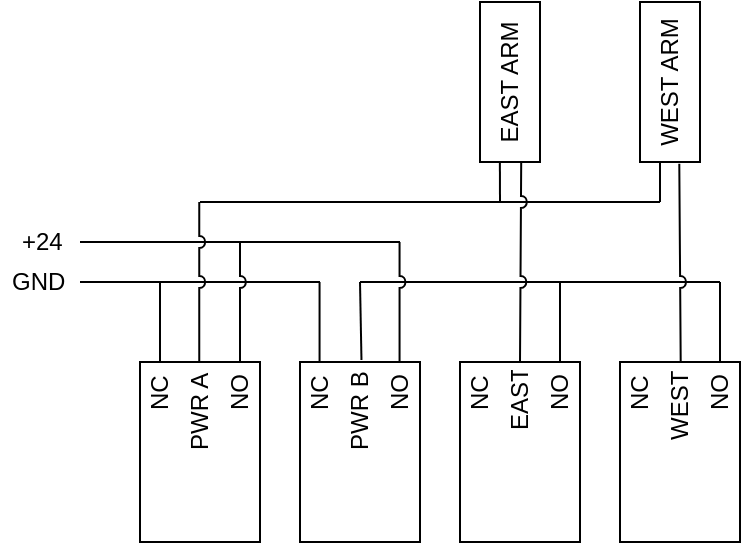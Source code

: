 <mxfile version="28.0.4">
  <diagram name="Page-1" id="ZWbGV-toBqhRJvDP0lu2">
    <mxGraphModel dx="529" dy="979" grid="1" gridSize="10" guides="1" tooltips="1" connect="1" arrows="1" fold="1" page="1" pageScale="1" pageWidth="900" pageHeight="500" math="0" shadow="0">
      <root>
        <mxCell id="0" />
        <mxCell id="1" parent="0" />
        <mxCell id="hawHB_Q6uiLJHAOetKK2-36" value="" style="endArrow=none;html=1;rounded=0;" edge="1" parent="1">
          <mxGeometry width="50" height="50" relative="1" as="geometry">
            <mxPoint x="220" y="40" as="sourcePoint" />
            <mxPoint x="400" y="40" as="targetPoint" />
          </mxGeometry>
        </mxCell>
        <mxCell id="hawHB_Q6uiLJHAOetKK2-43" value="" style="rounded=0;whiteSpace=wrap;html=1;" vertex="1" parent="1">
          <mxGeometry x="360" y="-100" width="30" height="80" as="geometry" />
        </mxCell>
        <mxCell id="hawHB_Q6uiLJHAOetKK2-1" value="" style="rounded=0;whiteSpace=wrap;html=1;" vertex="1" parent="1">
          <mxGeometry x="110" y="80" width="60" height="90" as="geometry" />
        </mxCell>
        <mxCell id="hawHB_Q6uiLJHAOetKK2-2" value="" style="rounded=0;whiteSpace=wrap;html=1;" vertex="1" parent="1">
          <mxGeometry x="190" y="80" width="60" height="90" as="geometry" />
        </mxCell>
        <mxCell id="hawHB_Q6uiLJHAOetKK2-3" value="" style="rounded=0;whiteSpace=wrap;html=1;" vertex="1" parent="1">
          <mxGeometry x="270" y="80" width="60" height="90" as="geometry" />
        </mxCell>
        <mxCell id="hawHB_Q6uiLJHAOetKK2-4" value="" style="rounded=0;whiteSpace=wrap;html=1;" vertex="1" parent="1">
          <mxGeometry x="350" y="80" width="60" height="90" as="geometry" />
        </mxCell>
        <mxCell id="hawHB_Q6uiLJHAOetKK2-5" value="" style="endArrow=none;html=1;rounded=0;" edge="1" parent="1">
          <mxGeometry width="50" height="50" relative="1" as="geometry">
            <mxPoint x="120" y="80" as="sourcePoint" />
            <mxPoint x="120" y="40" as="targetPoint" />
          </mxGeometry>
        </mxCell>
        <mxCell id="hawHB_Q6uiLJHAOetKK2-7" value="" style="endArrow=none;html=1;rounded=0;" edge="1" parent="1">
          <mxGeometry width="50" height="50" relative="1" as="geometry">
            <mxPoint x="80" y="40" as="sourcePoint" />
            <mxPoint x="120" y="40" as="targetPoint" />
          </mxGeometry>
        </mxCell>
        <mxCell id="hawHB_Q6uiLJHAOetKK2-8" value="" style="endArrow=none;html=1;rounded=0;" edge="1" parent="1">
          <mxGeometry width="50" height="50" relative="1" as="geometry">
            <mxPoint x="80" y="20" as="sourcePoint" />
            <mxPoint x="240" y="20" as="targetPoint" />
          </mxGeometry>
        </mxCell>
        <mxCell id="hawHB_Q6uiLJHAOetKK2-9" value="" style="endArrow=none;html=1;rounded=0;jumpStyle=none;" edge="1" parent="1">
          <mxGeometry width="50" height="50" relative="1" as="geometry">
            <mxPoint x="120" y="40" as="sourcePoint" />
            <mxPoint x="200" y="40" as="targetPoint" />
          </mxGeometry>
        </mxCell>
        <mxCell id="hawHB_Q6uiLJHAOetKK2-10" value="" style="endArrow=none;html=1;rounded=0;" edge="1" parent="1">
          <mxGeometry width="50" height="50" relative="1" as="geometry">
            <mxPoint x="199.78" y="80" as="sourcePoint" />
            <mxPoint x="199.78" y="40" as="targetPoint" />
          </mxGeometry>
        </mxCell>
        <mxCell id="hawHB_Q6uiLJHAOetKK2-11" value="" style="endArrow=none;html=1;rounded=0;jumpStyle=arc;" edge="1" parent="1">
          <mxGeometry width="50" height="50" relative="1" as="geometry">
            <mxPoint x="239.78" y="80" as="sourcePoint" />
            <mxPoint x="239.78" y="20" as="targetPoint" />
          </mxGeometry>
        </mxCell>
        <mxCell id="hawHB_Q6uiLJHAOetKK2-13" value="+24" style="text;strokeColor=none;fillColor=none;align=left;verticalAlign=middle;spacingLeft=4;spacingRight=4;overflow=hidden;points=[[0,0.5],[1,0.5]];portConstraint=eastwest;rotatable=0;whiteSpace=wrap;html=1;" vertex="1" parent="1">
          <mxGeometry x="45" y="10" width="30" height="20" as="geometry" />
        </mxCell>
        <mxCell id="hawHB_Q6uiLJHAOetKK2-14" value="GND" style="text;strokeColor=none;fillColor=none;align=left;verticalAlign=middle;spacingLeft=4;spacingRight=4;overflow=hidden;points=[[0,0.5],[1,0.5]];portConstraint=eastwest;rotatable=0;whiteSpace=wrap;html=1;" vertex="1" parent="1">
          <mxGeometry x="40" y="30" width="40" height="20" as="geometry" />
        </mxCell>
        <mxCell id="hawHB_Q6uiLJHAOetKK2-18" value="NC" style="text;strokeColor=none;fillColor=none;align=left;verticalAlign=middle;spacingLeft=4;spacingRight=4;overflow=hidden;points=[[0,0.5],[1,0.5]];portConstraint=eastwest;rotatable=0;whiteSpace=wrap;html=1;horizontal=0;" vertex="1" parent="1">
          <mxGeometry x="110" y="80" width="20" height="30" as="geometry" />
        </mxCell>
        <mxCell id="hawHB_Q6uiLJHAOetKK2-20" value="NO" style="text;strokeColor=none;fillColor=none;align=left;verticalAlign=middle;spacingLeft=4;spacingRight=4;overflow=hidden;points=[[0,0.5],[1,0.5]];portConstraint=eastwest;rotatable=0;whiteSpace=wrap;html=1;horizontal=0;" vertex="1" parent="1">
          <mxGeometry x="150" y="80" width="20" height="30" as="geometry" />
        </mxCell>
        <mxCell id="hawHB_Q6uiLJHAOetKK2-21" value="NC" style="text;strokeColor=none;fillColor=none;align=left;verticalAlign=middle;spacingLeft=4;spacingRight=4;overflow=hidden;points=[[0,0.5],[1,0.5]];portConstraint=eastwest;rotatable=0;whiteSpace=wrap;html=1;horizontal=0;" vertex="1" parent="1">
          <mxGeometry x="190" y="80" width="20" height="30" as="geometry" />
        </mxCell>
        <mxCell id="hawHB_Q6uiLJHAOetKK2-22" value="NO" style="text;strokeColor=none;fillColor=none;align=left;verticalAlign=middle;spacingLeft=4;spacingRight=4;overflow=hidden;points=[[0,0.5],[1,0.5]];portConstraint=eastwest;rotatable=0;whiteSpace=wrap;html=1;horizontal=0;" vertex="1" parent="1">
          <mxGeometry x="230" y="80" width="20" height="30" as="geometry" />
        </mxCell>
        <mxCell id="hawHB_Q6uiLJHAOetKK2-23" value="NC" style="text;strokeColor=none;fillColor=none;align=left;verticalAlign=middle;spacingLeft=4;spacingRight=4;overflow=hidden;points=[[0,0.5],[1,0.5]];portConstraint=eastwest;rotatable=0;whiteSpace=wrap;html=1;horizontal=0;" vertex="1" parent="1">
          <mxGeometry x="350" y="80" width="20" height="30" as="geometry" />
        </mxCell>
        <mxCell id="hawHB_Q6uiLJHAOetKK2-24" value="NO" style="text;strokeColor=none;fillColor=none;align=left;verticalAlign=middle;spacingLeft=4;spacingRight=4;overflow=hidden;points=[[0,0.5],[1,0.5]];portConstraint=eastwest;rotatable=0;whiteSpace=wrap;html=1;horizontal=0;" vertex="1" parent="1">
          <mxGeometry x="390" y="80" width="20" height="30" as="geometry" />
        </mxCell>
        <mxCell id="hawHB_Q6uiLJHAOetKK2-25" value="NC" style="text;strokeColor=none;fillColor=none;align=left;verticalAlign=middle;spacingLeft=4;spacingRight=4;overflow=hidden;points=[[0,0.5],[1,0.5]];portConstraint=eastwest;rotatable=0;whiteSpace=wrap;html=1;horizontal=0;" vertex="1" parent="1">
          <mxGeometry x="270" y="80" width="20" height="30" as="geometry" />
        </mxCell>
        <mxCell id="hawHB_Q6uiLJHAOetKK2-26" value="NO" style="text;strokeColor=none;fillColor=none;align=left;verticalAlign=middle;spacingLeft=4;spacingRight=4;overflow=hidden;points=[[0,0.5],[1,0.5]];portConstraint=eastwest;rotatable=0;whiteSpace=wrap;html=1;horizontal=0;" vertex="1" parent="1">
          <mxGeometry x="310" y="80" width="20" height="30" as="geometry" />
        </mxCell>
        <mxCell id="hawHB_Q6uiLJHAOetKK2-27" value="" style="endArrow=none;html=1;rounded=0;jumpStyle=arc;" edge="1" parent="1">
          <mxGeometry width="50" height="50" relative="1" as="geometry">
            <mxPoint x="139.63" y="80" as="sourcePoint" />
            <mxPoint x="139.63" as="targetPoint" />
          </mxGeometry>
        </mxCell>
        <mxCell id="hawHB_Q6uiLJHAOetKK2-28" value="PWR A" style="text;strokeColor=none;fillColor=none;align=left;verticalAlign=middle;spacingLeft=4;spacingRight=4;overflow=hidden;points=[[0,0.5],[1,0.5]];portConstraint=eastwest;rotatable=0;whiteSpace=wrap;html=1;horizontal=0;" vertex="1" parent="1">
          <mxGeometry x="130" y="80" width="20" height="50" as="geometry" />
        </mxCell>
        <mxCell id="hawHB_Q6uiLJHAOetKK2-29" value="PWR B" style="text;strokeColor=none;fillColor=none;align=left;verticalAlign=middle;spacingLeft=4;spacingRight=4;overflow=hidden;points=[[0,0.5],[1,0.5]];portConstraint=eastwest;rotatable=0;whiteSpace=wrap;html=1;horizontal=0;" vertex="1" parent="1">
          <mxGeometry x="210" y="80" width="20" height="50" as="geometry" />
        </mxCell>
        <mxCell id="hawHB_Q6uiLJHAOetKK2-30" value="EAST" style="text;strokeColor=none;fillColor=none;align=left;verticalAlign=middle;spacingLeft=4;spacingRight=4;overflow=hidden;points=[[0,0.5],[1,0.5]];portConstraint=eastwest;rotatable=0;whiteSpace=wrap;html=1;horizontal=0;" vertex="1" parent="1">
          <mxGeometry x="290" y="80" width="20" height="40" as="geometry" />
        </mxCell>
        <mxCell id="hawHB_Q6uiLJHAOetKK2-31" value="WEST" style="text;strokeColor=none;fillColor=none;align=left;verticalAlign=middle;spacingLeft=4;spacingRight=4;overflow=hidden;points=[[0,0.5],[1,0.5]];portConstraint=eastwest;rotatable=0;whiteSpace=wrap;html=1;horizontal=0;" vertex="1" parent="1">
          <mxGeometry x="370" y="80" width="20" height="45" as="geometry" />
        </mxCell>
        <mxCell id="hawHB_Q6uiLJHAOetKK2-32" value="" style="endArrow=none;html=1;rounded=0;exitX=0.537;exitY=-0.021;exitDx=0;exitDy=0;exitPerimeter=0;" edge="1" parent="1" source="hawHB_Q6uiLJHAOetKK2-29">
          <mxGeometry width="50" height="50" relative="1" as="geometry">
            <mxPoint x="215" y="80" as="sourcePoint" />
            <mxPoint x="220" y="40" as="targetPoint" />
          </mxGeometry>
        </mxCell>
        <mxCell id="hawHB_Q6uiLJHAOetKK2-38" value="" style="endArrow=none;html=1;rounded=0;exitX=0.5;exitY=0;exitDx=0;exitDy=0;exitPerimeter=0;" edge="1" parent="1" source="hawHB_Q6uiLJHAOetKK2-26">
          <mxGeometry width="50" height="50" relative="1" as="geometry">
            <mxPoint x="250" y="30" as="sourcePoint" />
            <mxPoint x="320" y="40" as="targetPoint" />
          </mxGeometry>
        </mxCell>
        <mxCell id="hawHB_Q6uiLJHAOetKK2-39" value="" style="endArrow=none;html=1;rounded=0;exitX=0.5;exitY=0;exitDx=0;exitDy=0;exitPerimeter=0;" edge="1" parent="1" source="hawHB_Q6uiLJHAOetKK2-24">
          <mxGeometry width="50" height="50" relative="1" as="geometry">
            <mxPoint x="250" y="30" as="sourcePoint" />
            <mxPoint x="400" y="40" as="targetPoint" />
          </mxGeometry>
        </mxCell>
        <mxCell id="hawHB_Q6uiLJHAOetKK2-40" value="" style="rounded=0;whiteSpace=wrap;html=1;" vertex="1" parent="1">
          <mxGeometry x="280" y="-100" width="30" height="80" as="geometry" />
        </mxCell>
        <mxCell id="hawHB_Q6uiLJHAOetKK2-41" value="EAST ARM" style="text;strokeColor=none;fillColor=none;align=center;verticalAlign=middle;spacingLeft=4;spacingRight=4;overflow=hidden;points=[[0,0.5],[1,0.5]];portConstraint=eastwest;rotatable=0;whiteSpace=wrap;html=1;horizontal=0;" vertex="1" parent="1">
          <mxGeometry x="285" y="-100" width="20" height="80" as="geometry" />
        </mxCell>
        <mxCell id="hawHB_Q6uiLJHAOetKK2-42" value="WEST ARM" style="text;strokeColor=none;fillColor=none;align=center;verticalAlign=middle;spacingLeft=4;spacingRight=4;overflow=hidden;points=[[0,0.5],[1,0.5]];portConstraint=eastwest;rotatable=0;whiteSpace=wrap;html=1;horizontal=0;" vertex="1" parent="1">
          <mxGeometry x="365" y="-100" width="20" height="80" as="geometry" />
        </mxCell>
        <mxCell id="hawHB_Q6uiLJHAOetKK2-46" value="" style="endArrow=none;html=1;rounded=0;" edge="1" parent="1">
          <mxGeometry width="50" height="50" relative="1" as="geometry">
            <mxPoint x="140" as="sourcePoint" />
            <mxPoint x="370" as="targetPoint" />
          </mxGeometry>
        </mxCell>
        <mxCell id="hawHB_Q6uiLJHAOetKK2-47" value="" style="endArrow=none;html=1;rounded=0;" edge="1" parent="1">
          <mxGeometry width="50" height="50" relative="1" as="geometry">
            <mxPoint x="370" as="sourcePoint" />
            <mxPoint x="370" y="-20" as="targetPoint" />
          </mxGeometry>
        </mxCell>
        <mxCell id="hawHB_Q6uiLJHAOetKK2-48" value="" style="endArrow=none;html=1;rounded=0;entryX=0.247;entryY=0.996;entryDx=0;entryDy=0;entryPerimeter=0;" edge="1" parent="1" target="hawHB_Q6uiLJHAOetKK2-41">
          <mxGeometry width="50" height="50" relative="1" as="geometry">
            <mxPoint x="290" as="sourcePoint" />
            <mxPoint x="330" y="10" as="targetPoint" />
          </mxGeometry>
        </mxCell>
        <mxCell id="hawHB_Q6uiLJHAOetKK2-44" value="" style="endArrow=none;html=1;rounded=0;entryX=0.78;entryY=1.003;entryDx=0;entryDy=0;entryPerimeter=0;jumpStyle=arc;" edge="1" parent="1" target="hawHB_Q6uiLJHAOetKK2-41">
          <mxGeometry width="50" height="50" relative="1" as="geometry">
            <mxPoint x="300" y="80" as="sourcePoint" />
            <mxPoint x="350" y="30" as="targetPoint" />
          </mxGeometry>
        </mxCell>
        <mxCell id="hawHB_Q6uiLJHAOetKK2-45" value="" style="endArrow=none;html=1;rounded=0;exitX=0.494;exitY=-0.009;exitDx=0;exitDy=0;exitPerimeter=0;entryX=0.709;entryY=1.006;entryDx=0;entryDy=0;entryPerimeter=0;jumpStyle=arc;" edge="1" parent="1">
          <mxGeometry width="50" height="50" relative="1" as="geometry">
            <mxPoint x="380.35" y="80.005" as="sourcePoint" />
            <mxPoint x="379.65" y="-19.11" as="targetPoint" />
          </mxGeometry>
        </mxCell>
        <mxCell id="hawHB_Q6uiLJHAOetKK2-6" value="" style="endArrow=none;html=1;rounded=0;jumpStyle=arc;" edge="1" parent="1">
          <mxGeometry width="50" height="50" relative="1" as="geometry">
            <mxPoint x="160" y="80" as="sourcePoint" />
            <mxPoint x="160" y="20" as="targetPoint" />
          </mxGeometry>
        </mxCell>
      </root>
    </mxGraphModel>
  </diagram>
</mxfile>
